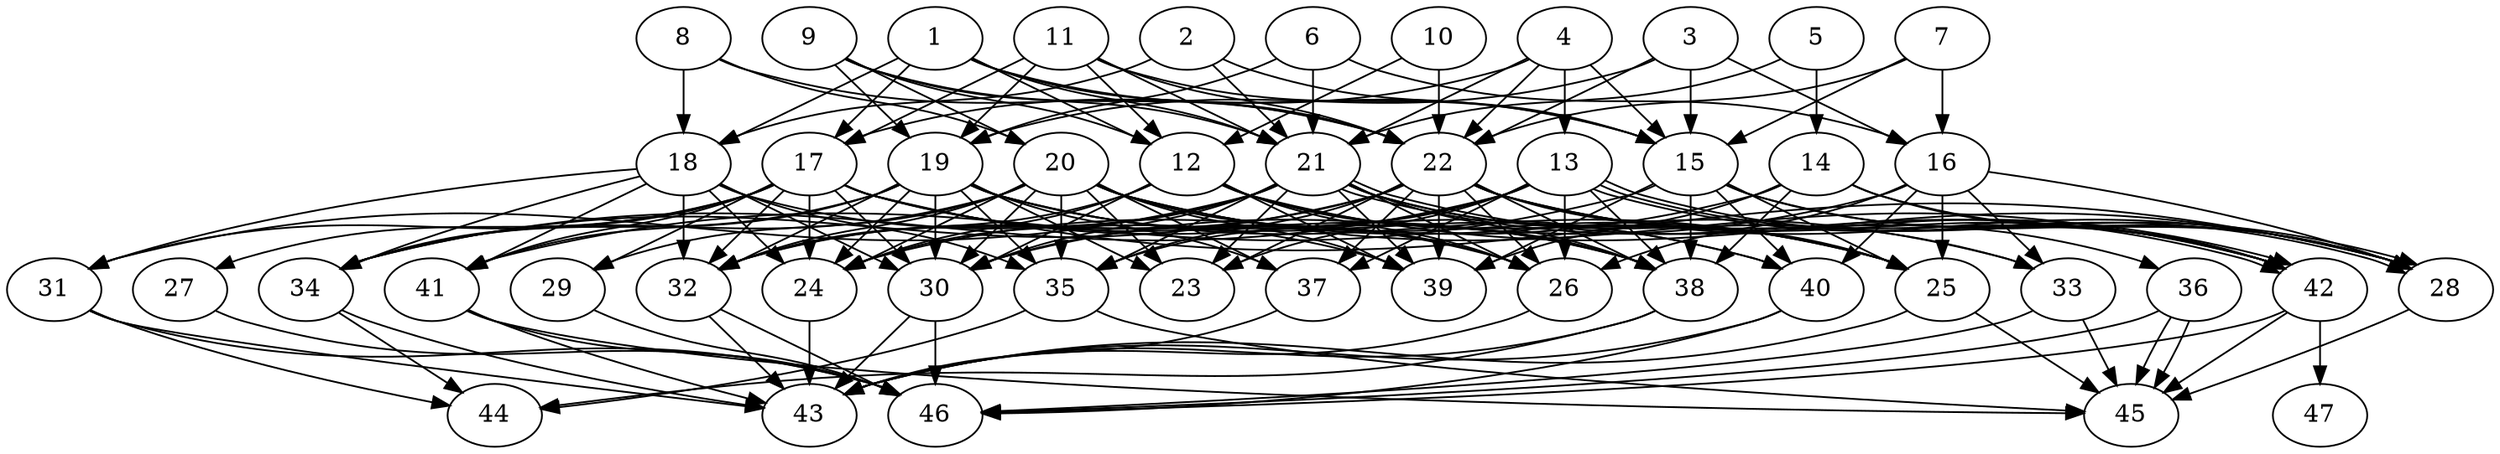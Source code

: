 // DAG (tier=3-complex, mode=compute, n=47, ccr=0.494, fat=0.751, density=0.768, regular=0.353, jump=0.247, mindata=1048576, maxdata=16777216)
// DAG automatically generated by daggen at Sun Aug 24 16:33:34 2025
// /home/ermia/Project/Environments/daggen/bin/daggen --dot --ccr 0.494 --fat 0.751 --regular 0.353 --density 0.768 --jump 0.247 --mindata 1048576 --maxdata 16777216 -n 47 
digraph G {
  1 [size="6766297903697289216", alpha="0.06", expect_size="3383148951848644608"]
  1 -> 12 [size ="2249051873476608"]
  1 -> 15 [size ="2249051873476608"]
  1 -> 17 [size ="2249051873476608"]
  1 -> 18 [size ="2249051873476608"]
  1 -> 21 [size ="2249051873476608"]
  1 -> 22 [size ="2249051873476608"]
  2 [size="123408403340220956672", alpha="0.13", expect_size="61704201670110478336"]
  2 -> 15 [size ="198298673610752"]
  2 -> 18 [size ="198298673610752"]
  2 -> 21 [size ="198298673610752"]
  3 [size="36452758901519024128", alpha="0.13", expect_size="18226379450759512064"]
  3 -> 15 [size ="87951568535552"]
  3 -> 16 [size ="87951568535552"]
  3 -> 19 [size ="87951568535552"]
  3 -> 22 [size ="87951568535552"]
  4 [size="71294404701051064", alpha="0.15", expect_size="35647202350525532"]
  4 -> 13 [size ="78496239976448"]
  4 -> 15 [size ="78496239976448"]
  4 -> 17 [size ="78496239976448"]
  4 -> 21 [size ="78496239976448"]
  4 -> 22 [size ="78496239976448"]
  5 [size="1466975220577793024", alpha="0.17", expect_size="733487610288896512"]
  5 -> 14 [size ="1918263961321472"]
  5 -> 21 [size ="1918263961321472"]
  6 [size="740918489105213952", alpha="0.14", expect_size="370459244552606976"]
  6 -> 16 [size ="283849430925312"]
  6 -> 19 [size ="283849430925312"]
  6 -> 21 [size ="283849430925312"]
  7 [size="443270638754190065664", alpha="0.13", expect_size="221635319377095032832"]
  7 -> 15 [size ="465088888700928"]
  7 -> 16 [size ="465088888700928"]
  7 -> 22 [size ="465088888700928"]
  8 [size="328800037267823808", alpha="0.11", expect_size="164400018633911904"]
  8 -> 18 [size ="775511919820800"]
  8 -> 20 [size ="775511919820800"]
  8 -> 22 [size ="775511919820800"]
  9 [size="2174119450190074112", alpha="0.05", expect_size="1087059725095037056"]
  9 -> 12 [size ="2236980867891200"]
  9 -> 19 [size ="2236980867891200"]
  9 -> 20 [size ="2236980867891200"]
  9 -> 21 [size ="2236980867891200"]
  9 -> 22 [size ="2236980867891200"]
  10 [size="4357763079056312500224", alpha="0.02", expect_size="2178881539528156250112"]
  10 -> 12 [size ="2134350451703808"]
  10 -> 22 [size ="2134350451703808"]
  11 [size="7483970868390845", alpha="0.14", expect_size="3741985434195422"]
  11 -> 12 [size ="783112158052352"]
  11 -> 15 [size ="783112158052352"]
  11 -> 17 [size ="783112158052352"]
  11 -> 19 [size ="783112158052352"]
  11 -> 21 [size ="783112158052352"]
  11 -> 22 [size ="783112158052352"]
  12 [size="412050981117001280", alpha="0.04", expect_size="206025490558500640"]
  12 -> 24 [size ="212154951139328"]
  12 -> 25 [size ="212154951139328"]
  12 -> 26 [size ="212154951139328"]
  12 -> 28 [size ="212154951139328"]
  12 -> 30 [size ="212154951139328"]
  12 -> 32 [size ="212154951139328"]
  12 -> 38 [size ="212154951139328"]
  12 -> 39 [size ="212154951139328"]
  13 [size="2321542081750036992", alpha="0.02", expect_size="1160771040875018496"]
  13 -> 23 [size ="1411792064479232"]
  13 -> 26 [size ="1411792064479232"]
  13 -> 28 [size ="1411792064479232"]
  13 -> 28 [size ="1411792064479232"]
  13 -> 30 [size ="1411792064479232"]
  13 -> 34 [size ="1411792064479232"]
  13 -> 35 [size ="1411792064479232"]
  13 -> 37 [size ="1411792064479232"]
  13 -> 38 [size ="1411792064479232"]
  13 -> 42 [size ="1411792064479232"]
  14 [size="616660248696518912", alpha="0.16", expect_size="308330124348259456"]
  14 -> 24 [size ="377802108960768"]
  14 -> 28 [size ="377802108960768"]
  14 -> 38 [size ="377802108960768"]
  14 -> 39 [size ="377802108960768"]
  14 -> 42 [size ="377802108960768"]
  15 [size="1470572882376563200", alpha="0.08", expect_size="735286441188281600"]
  15 -> 25 [size ="1553611146395648"]
  15 -> 28 [size ="1553611146395648"]
  15 -> 38 [size ="1553611146395648"]
  15 -> 39 [size ="1553611146395648"]
  15 -> 40 [size ="1553611146395648"]
  15 -> 41 [size ="1553611146395648"]
  15 -> 42 [size ="1553611146395648"]
  16 [size="105059972107298930688", alpha="0.05", expect_size="52529986053649465344"]
  16 -> 25 [size ="178120883699712"]
  16 -> 26 [size ="178120883699712"]
  16 -> 28 [size ="178120883699712"]
  16 -> 30 [size ="178120883699712"]
  16 -> 33 [size ="178120883699712"]
  16 -> 40 [size ="178120883699712"]
  17 [size="790051269089759232", alpha="0.06", expect_size="395025634544879616"]
  17 -> 24 [size ="329149650567168"]
  17 -> 26 [size ="329149650567168"]
  17 -> 27 [size ="329149650567168"]
  17 -> 28 [size ="329149650567168"]
  17 -> 29 [size ="329149650567168"]
  17 -> 30 [size ="329149650567168"]
  17 -> 31 [size ="329149650567168"]
  17 -> 32 [size ="329149650567168"]
  17 -> 34 [size ="329149650567168"]
  17 -> 38 [size ="329149650567168"]
  17 -> 40 [size ="329149650567168"]
  17 -> 41 [size ="329149650567168"]
  18 [size="2634182998641367580672", alpha="0.07", expect_size="1317091499320683790336"]
  18 -> 24 [size ="1525880824266752"]
  18 -> 30 [size ="1525880824266752"]
  18 -> 31 [size ="1525880824266752"]
  18 -> 32 [size ="1525880824266752"]
  18 -> 34 [size ="1525880824266752"]
  18 -> 35 [size ="1525880824266752"]
  18 -> 39 [size ="1525880824266752"]
  18 -> 41 [size ="1525880824266752"]
  19 [size="363725416294300352", alpha="0.13", expect_size="181862708147150176"]
  19 -> 23 [size ="439467798167552"]
  19 -> 24 [size ="439467798167552"]
  19 -> 25 [size ="439467798167552"]
  19 -> 30 [size ="439467798167552"]
  19 -> 32 [size ="439467798167552"]
  19 -> 34 [size ="439467798167552"]
  19 -> 35 [size ="439467798167552"]
  19 -> 37 [size ="439467798167552"]
  19 -> 38 [size ="439467798167552"]
  19 -> 40 [size ="439467798167552"]
  19 -> 41 [size ="439467798167552"]
  20 [size="2689359795275540480", alpha="0.12", expect_size="1344679897637770240"]
  20 -> 23 [size ="1541306266419200"]
  20 -> 24 [size ="1541306266419200"]
  20 -> 25 [size ="1541306266419200"]
  20 -> 26 [size ="1541306266419200"]
  20 -> 29 [size ="1541306266419200"]
  20 -> 30 [size ="1541306266419200"]
  20 -> 32 [size ="1541306266419200"]
  20 -> 33 [size ="1541306266419200"]
  20 -> 34 [size ="1541306266419200"]
  20 -> 35 [size ="1541306266419200"]
  20 -> 37 [size ="1541306266419200"]
  20 -> 39 [size ="1541306266419200"]
  20 -> 42 [size ="1541306266419200"]
  21 [size="125963289052516256", alpha="0.07", expect_size="62981644526258128"]
  21 -> 23 [size ="2215389438148608"]
  21 -> 24 [size ="2215389438148608"]
  21 -> 25 [size ="2215389438148608"]
  21 -> 26 [size ="2215389438148608"]
  21 -> 30 [size ="2215389438148608"]
  21 -> 31 [size ="2215389438148608"]
  21 -> 32 [size ="2215389438148608"]
  21 -> 33 [size ="2215389438148608"]
  21 -> 35 [size ="2215389438148608"]
  21 -> 38 [size ="2215389438148608"]
  21 -> 39 [size ="2215389438148608"]
  21 -> 42 [size ="2215389438148608"]
  21 -> 42 [size ="2215389438148608"]
  22 [size="13588113098191104", alpha="0.04", expect_size="6794056549095552"]
  22 -> 23 [size ="379492874846208"]
  22 -> 25 [size ="379492874846208"]
  22 -> 26 [size ="379492874846208"]
  22 -> 28 [size ="379492874846208"]
  22 -> 32 [size ="379492874846208"]
  22 -> 34 [size ="379492874846208"]
  22 -> 35 [size ="379492874846208"]
  22 -> 36 [size ="379492874846208"]
  22 -> 37 [size ="379492874846208"]
  22 -> 38 [size ="379492874846208"]
  22 -> 39 [size ="379492874846208"]
  22 -> 42 [size ="379492874846208"]
  23 [size="48853103547204176", alpha="0.19", expect_size="24426551773602088"]
  24 [size="43510109692503488", alpha="0.01", expect_size="21755054846251744"]
  24 -> 43 [size ="1195910155468800"]
  25 [size="210694159123133497344", alpha="0.02", expect_size="105347079561566748672"]
  25 -> 43 [size ="283264174522368"]
  25 -> 45 [size ="283264174522368"]
  26 [size="892337635556984", alpha="0.09", expect_size="446168817778492"]
  26 -> 43 [size ="17010217975808"]
  27 [size="4082400673226671104", alpha="0.16", expect_size="2041200336613335552"]
  27 -> 46 [size ="2146678417129472"]
  28 [size="108163367317663344", alpha="0.01", expect_size="54081683658831672"]
  28 -> 45 [size ="42203497889792"]
  29 [size="18093199118845568", alpha="0.04", expect_size="9046599559422784"]
  29 -> 46 [size ="1529729911881728"]
  30 [size="32059640107626876", alpha="0.05", expect_size="16029820053813438"]
  30 -> 43 [size ="789284126720000"]
  30 -> 46 [size ="789284126720000"]
  31 [size="6789493716427891", alpha="0.18", expect_size="3394746858213945"]
  31 -> 43 [size ="111573595062272"]
  31 -> 44 [size ="111573595062272"]
  31 -> 46 [size ="111573595062272"]
  32 [size="538494875239186432000", alpha="0.15", expect_size="269247437619593216000"]
  32 -> 43 [size ="529514312499200"]
  32 -> 46 [size ="529514312499200"]
  33 [size="557390809008700", alpha="0.01", expect_size="278695404504350"]
  33 -> 45 [size ="22562000076800"]
  33 -> 46 [size ="22562000076800"]
  34 [size="15598015549014016000", alpha="0.01", expect_size="7799007774507008000"]
  34 -> 43 [size ="49942416588800"]
  34 -> 44 [size ="49942416588800"]
  35 [size="83961300388975216", alpha="0.01", expect_size="41980650194487608"]
  35 -> 44 [size ="2037527661772800"]
  35 -> 45 [size ="2037527661772800"]
  36 [size="839112550507708678144", alpha="0.07", expect_size="419556275253854339072"]
  36 -> 45 [size ="711710650400768"]
  36 -> 45 [size ="711710650400768"]
  36 -> 46 [size ="711710650400768"]
  37 [size="478071148445893504", alpha="0.18", expect_size="239035574222946752"]
  37 -> 43 [size ="281706443571200"]
  38 [size="22574966583066624000", alpha="0.06", expect_size="11287483291533312000"]
  38 -> 43 [size ="63901060300800"]
  38 -> 44 [size ="63901060300800"]
  39 [size="2972944324077144768512", alpha="0.06", expect_size="1486472162038572384256"]
  40 [size="2189059824778477568000", alpha="0.16", expect_size="1094529912389238784000"]
  40 -> 43 [size ="1348740526899200"]
  40 -> 46 [size ="1348740526899200"]
  41 [size="25943055714792660", alpha="0.10", expect_size="12971527857396330"]
  41 -> 43 [size ="425494390505472"]
  41 -> 45 [size ="425494390505472"]
  41 -> 46 [size ="425494390505472"]
  42 [size="393946142261258368", alpha="0.06", expect_size="196973071130629184"]
  42 -> 45 [size ="308670206312448"]
  42 -> 46 [size ="308670206312448"]
  42 -> 47 [size ="308670206312448"]
  43 [size="64444996794416496", alpha="0.10", expect_size="32222498397208248"]
  44 [size="31561228236856692", alpha="0.19", expect_size="15780614118428346"]
  45 [size="2675342996194191872", alpha="0.01", expect_size="1337671498097095936"]
  46 [size="13991821921875774", alpha="0.02", expect_size="6995910960937887"]
  47 [size="12918472310638918", alpha="0.02", expect_size="6459236155319459"]
}